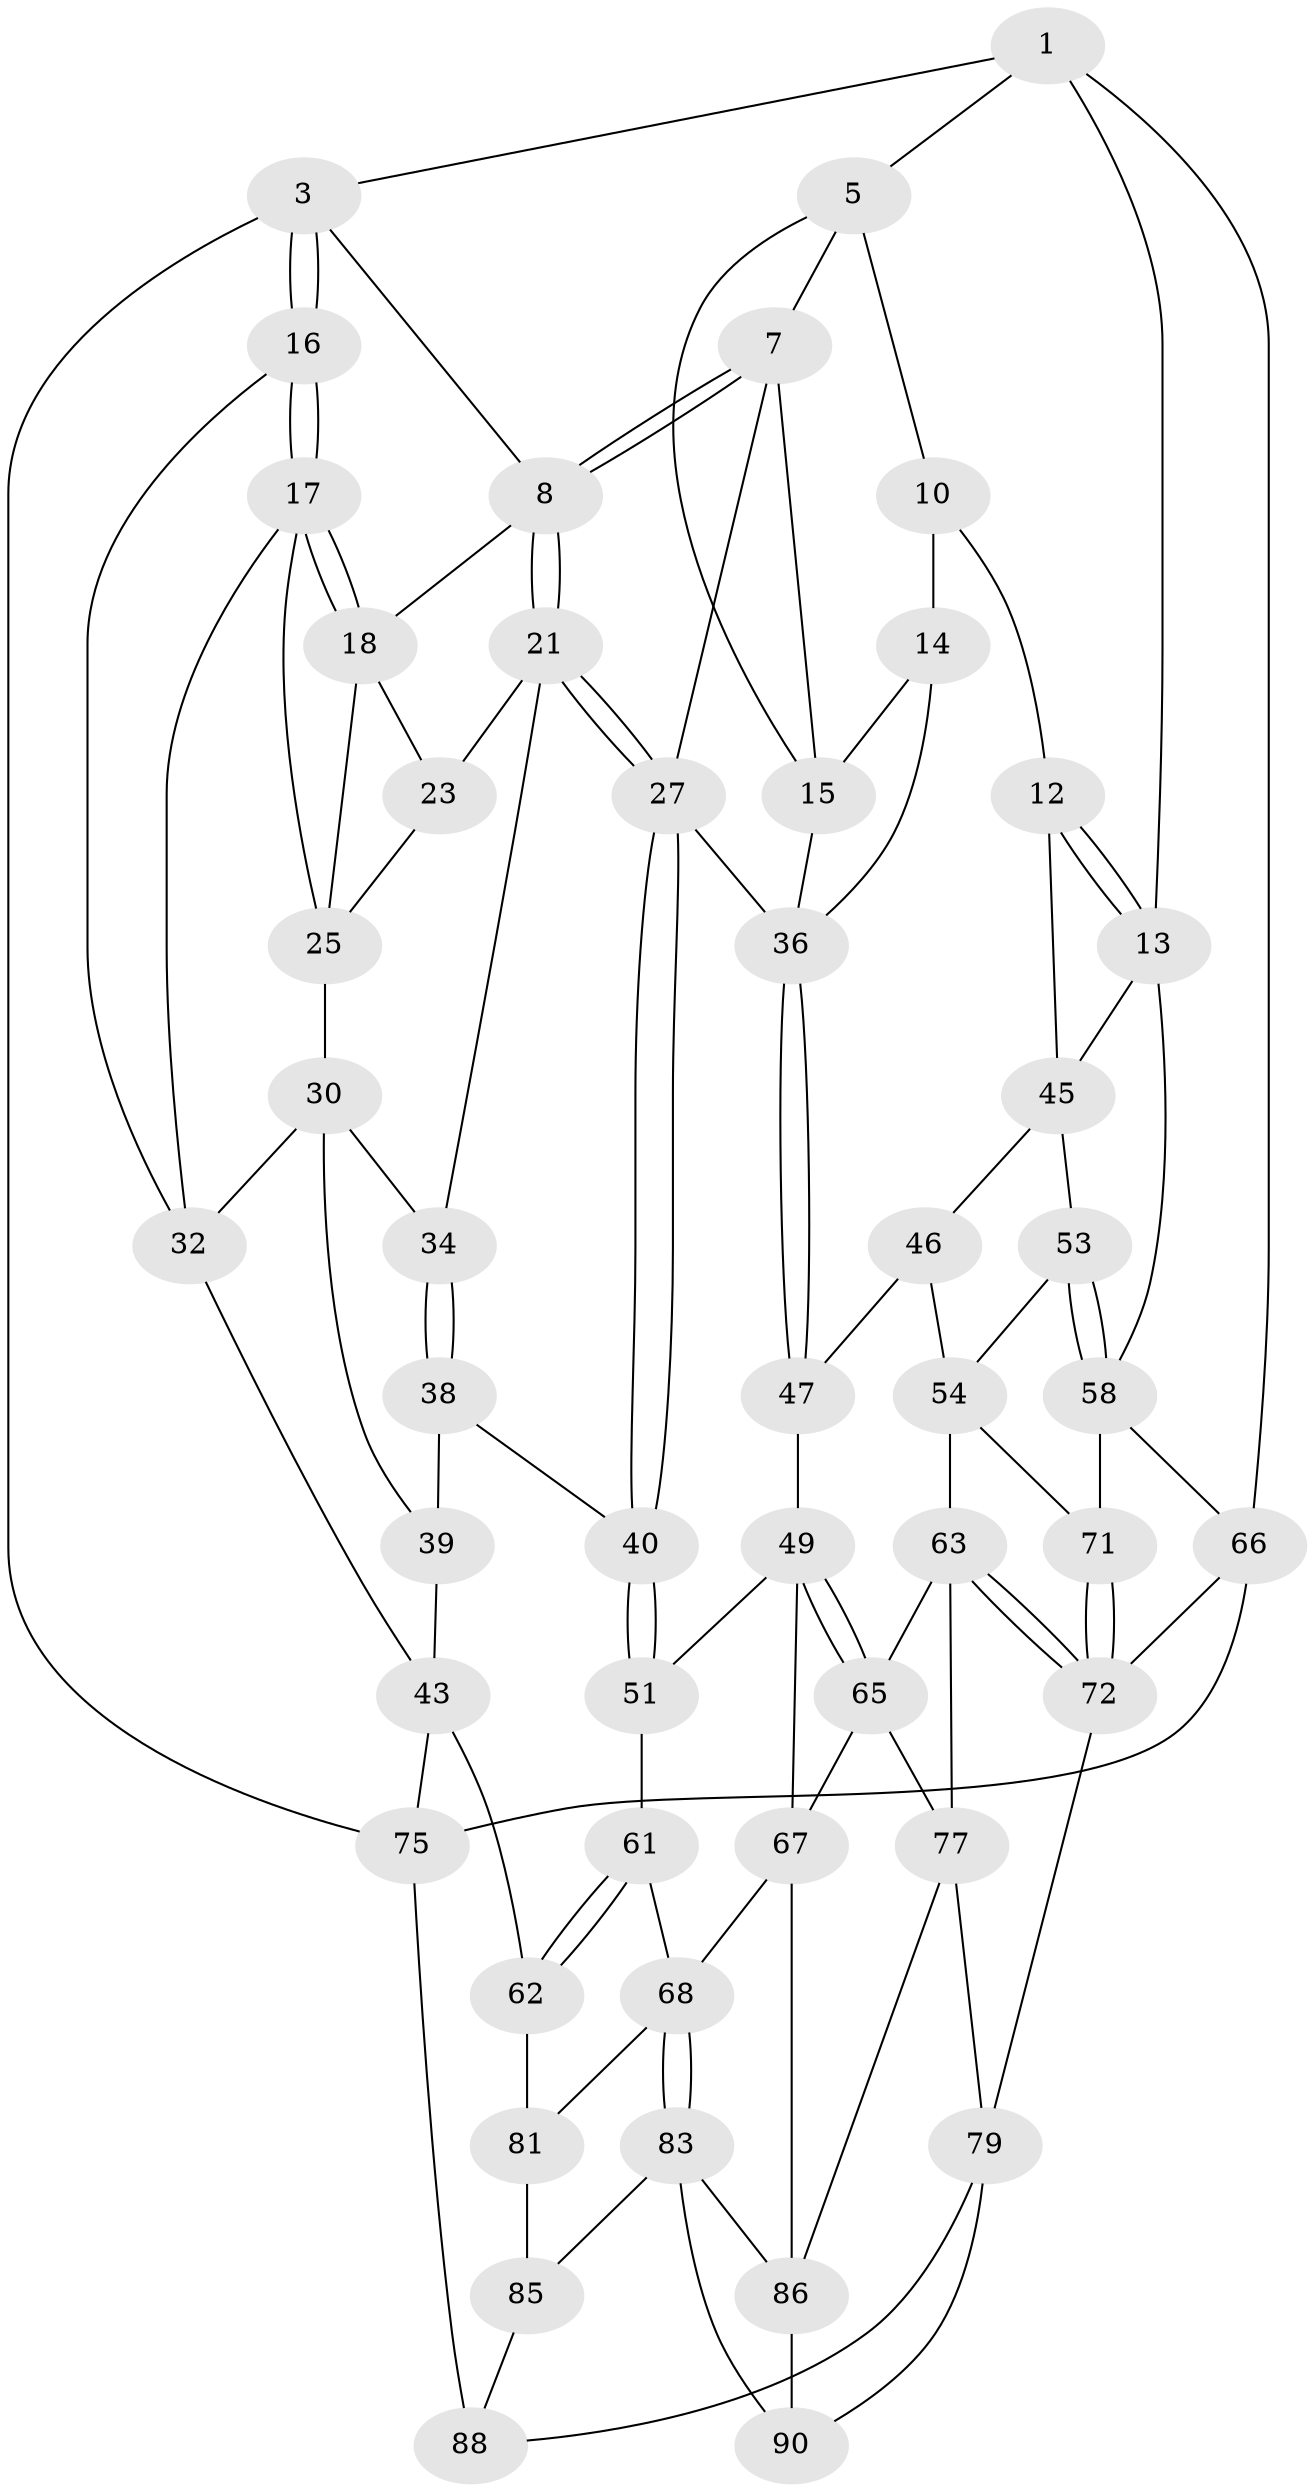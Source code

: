 // original degree distribution, {3: 0.021739130434782608, 5: 0.5, 6: 0.22826086956521738, 4: 0.25}
// Generated by graph-tools (version 1.1) at 2025/11/02/27/25 16:11:57]
// undirected, 51 vertices, 109 edges
graph export_dot {
graph [start="1"]
  node [color=gray90,style=filled];
  1 [pos="+0.5778224133371054+0",super="+2"];
  3 [pos="+0+0",super="+4"];
  5 [pos="+0.5840719334663914+0",super="+6"];
  7 [pos="+0.5060805163481865+0.12508305101548228",super="+20"];
  8 [pos="+0.34564219701676385+0.20293491814662665",super="+9"];
  10 [pos="+0.6644953035681044+0.02925368159961864",super="+11"];
  12 [pos="+0.9064501023310902+0.24607594840971247"];
  13 [pos="+1+0.12375369387319331",super="+57"];
  14 [pos="+0.6504681647708905+0.22944695703375043",super="+33"];
  15 [pos="+0.6024361648911615+0.24083697626505113",super="+19"];
  16 [pos="+0+0.11478319728300379"];
  17 [pos="+0+0.14077984929382684",super="+26"];
  18 [pos="+0.1400361008399399+0.08478003097809036",super="+24"];
  21 [pos="+0.34040328367485206+0.2780983102813991",super="+22"];
  23 [pos="+0.18989952237017155+0.21139498502673665"];
  25 [pos="+0.08370211789914951+0.24487028398165728",super="+29"];
  27 [pos="+0.38765761383622227+0.32996686959654503",super="+28"];
  30 [pos="+0.12201584859890473+0.3090567683381097",super="+31"];
  32 [pos="+0.012784450359847346+0.358034903496451",super="+35"];
  34 [pos="+0.19727195757296268+0.31901605543320255"];
  36 [pos="+0.6479665173595388+0.42248779175653317",super="+37"];
  38 [pos="+0.18920699373989663+0.368047000308603",super="+41"];
  39 [pos="+0.10945706492816626+0.4186766617116651",super="+42"];
  40 [pos="+0.3913748175112992+0.49293572316984874"];
  43 [pos="+0.024210358773966285+0.6268658389218464",super="+44"];
  45 [pos="+0.8616830030754009+0.4343238544000882",super="+52"];
  46 [pos="+0.8050819844275843+0.4584181819623872",super="+56"];
  47 [pos="+0.6445305613524398+0.46006950615558073",super="+48"];
  49 [pos="+0.5570216730508257+0.5457770308611352",super="+50"];
  51 [pos="+0.39303777501546955+0.4961557223210194",super="+60"];
  53 [pos="+0.8793493175940202+0.51991703716042"];
  54 [pos="+0.8196289257298228+0.6130392290734286",super="+55"];
  58 [pos="+1+0.6373323349339773",super="+59"];
  61 [pos="+0.22507486465541574+0.675201434766791",super="+70"];
  62 [pos="+0.1822873028597096+0.7019375256050524"];
  63 [pos="+0.7640517294238384+0.6727912389582184",super="+64"];
  65 [pos="+0.6048449927576103+0.6301974904857413",super="+73"];
  66 [pos="+1+1"];
  67 [pos="+0.47061991934514963+0.6496062958956469",super="+74"];
  68 [pos="+0.43112111293145383+0.7354527823704111",super="+69"];
  71 [pos="+0.851779261227023+0.6290829904189918"];
  72 [pos="+1+1",super="+78"];
  75 [pos="+0+0.8234496862362504",super="+76"];
  77 [pos="+0.6380734669683115+0.8006431252720785",super="+80"];
  79 [pos="+0.9388340040703944+1",super="+91"];
  81 [pos="+0.3514022215398524+0.7643241303842575",super="+82"];
  83 [pos="+0.4478594399996434+0.7769094744541678",super="+84"];
  85 [pos="+0.38291121872426737+0.8298656777074512",super="+87"];
  86 [pos="+0.5387007125327592+0.8003236439650977",super="+89"];
  88 [pos="+0.2148043440284202+0.8689375208570692",super="+92"];
  90 [pos="+0.42010740099109906+0.9140902735933852"];
  1 -- 5;
  1 -- 66;
  1 -- 3;
  1 -- 13;
  3 -- 16;
  3 -- 16;
  3 -- 8;
  3 -- 75;
  5 -- 10;
  5 -- 7;
  5 -- 15;
  7 -- 8;
  7 -- 8;
  7 -- 27;
  7 -- 15;
  8 -- 21;
  8 -- 21;
  8 -- 18;
  10 -- 14 [weight=2];
  10 -- 12;
  12 -- 13;
  12 -- 13;
  12 -- 45;
  13 -- 58;
  13 -- 45;
  14 -- 15;
  14 -- 36;
  15 -- 36;
  16 -- 17;
  16 -- 17;
  16 -- 32;
  17 -- 18;
  17 -- 18;
  17 -- 32;
  17 -- 25;
  18 -- 25;
  18 -- 23;
  21 -- 27;
  21 -- 27;
  21 -- 34;
  21 -- 23;
  23 -- 25;
  25 -- 30;
  27 -- 40;
  27 -- 40;
  27 -- 36;
  30 -- 34;
  30 -- 32;
  30 -- 39;
  32 -- 43;
  34 -- 38;
  34 -- 38;
  36 -- 47;
  36 -- 47;
  38 -- 39 [weight=2];
  38 -- 40;
  39 -- 43;
  40 -- 51;
  40 -- 51;
  43 -- 62;
  43 -- 75;
  45 -- 46;
  45 -- 53;
  46 -- 47 [weight=2];
  46 -- 54;
  47 -- 49;
  49 -- 65;
  49 -- 65;
  49 -- 67;
  49 -- 51;
  51 -- 61 [weight=2];
  53 -- 54;
  53 -- 58;
  53 -- 58;
  54 -- 71;
  54 -- 63;
  58 -- 71;
  58 -- 66;
  61 -- 62;
  61 -- 62;
  61 -- 68;
  62 -- 81;
  63 -- 72;
  63 -- 72;
  63 -- 65;
  63 -- 77;
  65 -- 67;
  65 -- 77;
  66 -- 72;
  66 -- 75;
  67 -- 68;
  67 -- 86;
  68 -- 83;
  68 -- 83;
  68 -- 81;
  71 -- 72;
  71 -- 72;
  72 -- 79;
  75 -- 88 [weight=2];
  77 -- 79;
  77 -- 86;
  79 -- 90;
  79 -- 88;
  81 -- 85 [weight=2];
  83 -- 86;
  83 -- 90;
  83 -- 85;
  85 -- 88;
  86 -- 90;
}

